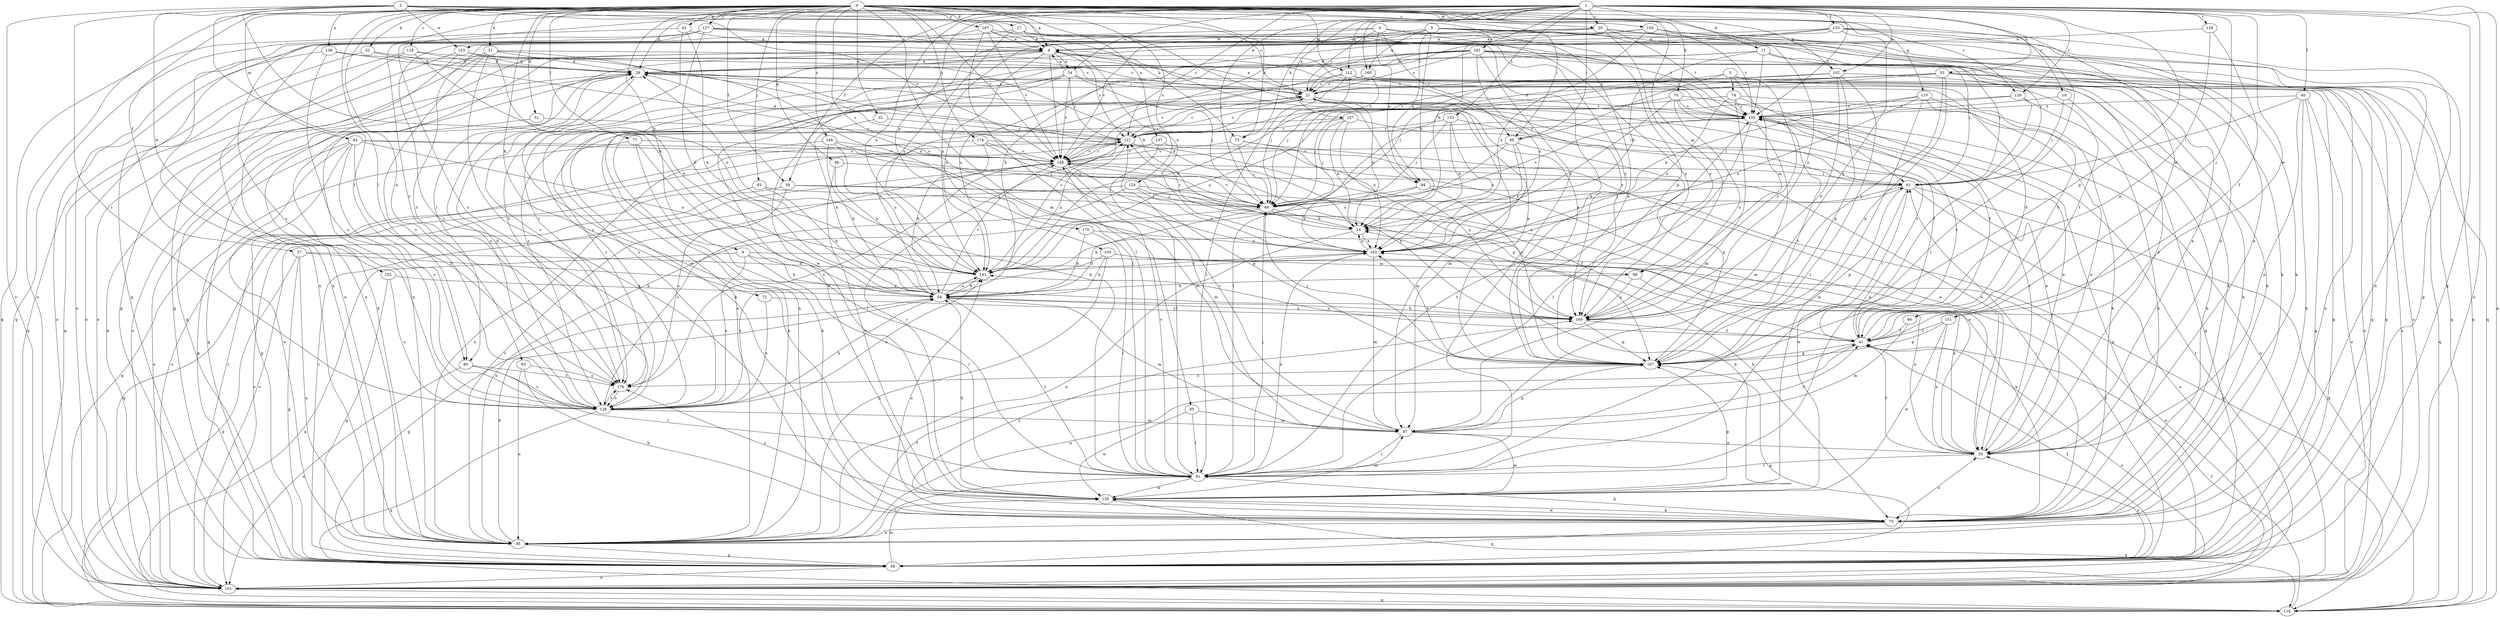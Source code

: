 strict digraph  {
0;
1;
2;
3;
4;
5;
6;
9;
11;
14;
16;
20;
21;
27;
28;
31;
32;
34;
35;
37;
39;
40;
41;
42;
46;
48;
51;
52;
53;
54;
60;
61;
63;
66;
68;
70;
72;
73;
74;
75;
77;
80;
81;
84;
85;
86;
87;
93;
94;
95;
101;
102;
104;
107;
110;
112;
114;
118;
120;
121;
124;
127;
128;
129;
132;
133;
135;
137;
138;
141;
146;
148;
150;
151;
152;
153;
155;
157;
160;
161;
162;
167;
169;
170;
174;
176;
0 -> 6  [label=a];
0 -> 9  [label=b];
0 -> 16  [label=c];
0 -> 27  [label=d];
0 -> 31  [label=e];
0 -> 32  [label=e];
0 -> 37  [label=f];
0 -> 39  [label=f];
0 -> 42  [label=g];
0 -> 46  [label=g];
0 -> 51  [label=h];
0 -> 52  [label=h];
0 -> 60  [label=i];
0 -> 63  [label=j];
0 -> 70  [label=k];
0 -> 72  [label=k];
0 -> 73  [label=k];
0 -> 77  [label=l];
0 -> 80  [label=l];
0 -> 84  [label=m];
0 -> 85  [label=m];
0 -> 86  [label=m];
0 -> 93  [label=n];
0 -> 101  [label=o];
0 -> 102  [label=p];
0 -> 110  [label=q];
0 -> 112  [label=q];
0 -> 118  [label=r];
0 -> 120  [label=r];
0 -> 124  [label=s];
0 -> 127  [label=s];
0 -> 137  [label=u];
0 -> 138  [label=u];
0 -> 146  [label=v];
0 -> 148  [label=v];
0 -> 150  [label=w];
0 -> 151  [label=w];
0 -> 167  [label=y];
0 -> 169  [label=y];
0 -> 170  [label=z];
0 -> 174  [label=z];
1 -> 11  [label=b];
1 -> 14  [label=b];
1 -> 20  [label=c];
1 -> 28  [label=d];
1 -> 34  [label=e];
1 -> 39  [label=f];
1 -> 40  [label=f];
1 -> 48  [label=g];
1 -> 53  [label=h];
1 -> 60  [label=i];
1 -> 66  [label=j];
1 -> 68  [label=j];
1 -> 73  [label=k];
1 -> 101  [label=o];
1 -> 102  [label=p];
1 -> 104  [label=p];
1 -> 107  [label=p];
1 -> 112  [label=q];
1 -> 114  [label=q];
1 -> 120  [label=r];
1 -> 121  [label=r];
1 -> 128  [label=s];
1 -> 129  [label=t];
1 -> 132  [label=t];
1 -> 133  [label=t];
1 -> 135  [label=t];
1 -> 141  [label=u];
1 -> 151  [label=w];
1 -> 157  [label=x];
1 -> 160  [label=x];
1 -> 176  [label=z];
2 -> 20  [label=c];
2 -> 21  [label=c];
2 -> 54  [label=h];
2 -> 73  [label=k];
2 -> 80  [label=l];
2 -> 94  [label=n];
2 -> 101  [label=o];
2 -> 107  [label=p];
2 -> 128  [label=s];
2 -> 148  [label=v];
2 -> 152  [label=w];
2 -> 153  [label=w];
3 -> 48  [label=g];
3 -> 60  [label=i];
3 -> 68  [label=j];
3 -> 74  [label=k];
3 -> 86  [label=m];
3 -> 169  [label=y];
4 -> 21  [label=c];
4 -> 60  [label=i];
4 -> 94  [label=n];
4 -> 107  [label=p];
4 -> 114  [label=q];
4 -> 128  [label=s];
4 -> 153  [label=w];
5 -> 14  [label=b];
5 -> 61  [label=i];
5 -> 75  [label=k];
5 -> 94  [label=n];
5 -> 114  [label=q];
5 -> 141  [label=u];
5 -> 148  [label=v];
5 -> 160  [label=x];
5 -> 161  [label=x];
6 -> 28  [label=d];
6 -> 34  [label=e];
6 -> 80  [label=l];
6 -> 95  [label=n];
6 -> 121  [label=r];
6 -> 135  [label=t];
6 -> 141  [label=u];
6 -> 148  [label=v];
6 -> 169  [label=y];
6 -> 176  [label=z];
9 -> 54  [label=h];
9 -> 81  [label=l];
9 -> 86  [label=m];
9 -> 114  [label=q];
9 -> 128  [label=s];
11 -> 14  [label=b];
11 -> 28  [label=d];
11 -> 61  [label=i];
11 -> 75  [label=k];
11 -> 135  [label=t];
11 -> 148  [label=v];
14 -> 28  [label=d];
14 -> 95  [label=n];
14 -> 121  [label=r];
14 -> 162  [label=x];
16 -> 61  [label=i];
16 -> 75  [label=k];
16 -> 135  [label=t];
20 -> 6  [label=a];
20 -> 35  [label=e];
20 -> 95  [label=n];
20 -> 114  [label=q];
20 -> 135  [label=t];
20 -> 155  [label=w];
20 -> 169  [label=y];
21 -> 6  [label=a];
21 -> 14  [label=b];
21 -> 41  [label=f];
21 -> 61  [label=i];
21 -> 87  [label=m];
21 -> 121  [label=r];
21 -> 128  [label=s];
21 -> 135  [label=t];
27 -> 6  [label=a];
27 -> 35  [label=e];
27 -> 101  [label=o];
27 -> 141  [label=u];
27 -> 169  [label=y];
28 -> 21  [label=c];
28 -> 48  [label=g];
28 -> 101  [label=o];
28 -> 107  [label=p];
28 -> 128  [label=s];
28 -> 176  [label=z];
31 -> 28  [label=d];
31 -> 48  [label=g];
31 -> 54  [label=h];
31 -> 75  [label=k];
31 -> 81  [label=l];
31 -> 101  [label=o];
31 -> 128  [label=s];
31 -> 135  [label=t];
32 -> 54  [label=h];
32 -> 121  [label=r];
34 -> 6  [label=a];
34 -> 21  [label=c];
34 -> 68  [label=j];
34 -> 75  [label=k];
34 -> 121  [label=r];
34 -> 128  [label=s];
34 -> 148  [label=v];
34 -> 155  [label=w];
35 -> 41  [label=f];
35 -> 81  [label=l];
35 -> 135  [label=t];
35 -> 162  [label=x];
37 -> 48  [label=g];
37 -> 95  [label=n];
37 -> 114  [label=q];
37 -> 141  [label=u];
37 -> 169  [label=y];
39 -> 41  [label=f];
39 -> 68  [label=j];
39 -> 114  [label=q];
39 -> 176  [label=z];
40 -> 35  [label=e];
40 -> 48  [label=g];
40 -> 61  [label=i];
40 -> 75  [label=k];
40 -> 101  [label=o];
40 -> 135  [label=t];
41 -> 21  [label=c];
41 -> 28  [label=d];
41 -> 61  [label=i];
41 -> 95  [label=n];
41 -> 101  [label=o];
41 -> 107  [label=p];
41 -> 135  [label=t];
41 -> 141  [label=u];
42 -> 6  [label=a];
42 -> 54  [label=h];
42 -> 114  [label=q];
42 -> 155  [label=w];
46 -> 61  [label=i];
46 -> 141  [label=u];
46 -> 155  [label=w];
48 -> 14  [label=b];
48 -> 35  [label=e];
48 -> 41  [label=f];
48 -> 101  [label=o];
48 -> 107  [label=p];
48 -> 148  [label=v];
48 -> 155  [label=w];
51 -> 48  [label=g];
51 -> 121  [label=r];
52 -> 28  [label=d];
52 -> 114  [label=q];
52 -> 162  [label=x];
53 -> 21  [label=c];
53 -> 48  [label=g];
53 -> 68  [label=j];
53 -> 95  [label=n];
53 -> 107  [label=p];
53 -> 114  [label=q];
53 -> 121  [label=r];
53 -> 141  [label=u];
53 -> 169  [label=y];
54 -> 21  [label=c];
54 -> 48  [label=g];
54 -> 81  [label=l];
54 -> 87  [label=m];
54 -> 141  [label=u];
54 -> 148  [label=v];
54 -> 169  [label=y];
60 -> 87  [label=m];
60 -> 107  [label=p];
60 -> 141  [label=u];
60 -> 148  [label=v];
60 -> 162  [label=x];
61 -> 68  [label=j];
61 -> 101  [label=o];
61 -> 107  [label=p];
61 -> 114  [label=q];
61 -> 141  [label=u];
61 -> 155  [label=w];
63 -> 54  [label=h];
63 -> 68  [label=j];
63 -> 101  [label=o];
66 -> 41  [label=f];
66 -> 87  [label=m];
68 -> 14  [label=b];
68 -> 54  [label=h];
68 -> 75  [label=k];
68 -> 95  [label=n];
68 -> 135  [label=t];
68 -> 148  [label=v];
70 -> 35  [label=e];
70 -> 41  [label=f];
70 -> 81  [label=l];
70 -> 135  [label=t];
70 -> 162  [label=x];
70 -> 169  [label=y];
72 -> 128  [label=s];
72 -> 169  [label=y];
73 -> 35  [label=e];
73 -> 68  [label=j];
73 -> 148  [label=v];
73 -> 169  [label=y];
74 -> 48  [label=g];
74 -> 61  [label=i];
74 -> 87  [label=m];
74 -> 135  [label=t];
74 -> 141  [label=u];
74 -> 162  [label=x];
75 -> 35  [label=e];
75 -> 48  [label=g];
75 -> 61  [label=i];
75 -> 95  [label=n];
75 -> 141  [label=u];
75 -> 155  [label=w];
75 -> 169  [label=y];
77 -> 75  [label=k];
77 -> 81  [label=l];
77 -> 114  [label=q];
77 -> 148  [label=v];
80 -> 81  [label=l];
80 -> 101  [label=o];
80 -> 128  [label=s];
80 -> 176  [label=z];
81 -> 28  [label=d];
81 -> 68  [label=j];
81 -> 75  [label=k];
81 -> 135  [label=t];
81 -> 148  [label=v];
81 -> 155  [label=w];
81 -> 162  [label=x];
84 -> 48  [label=g];
84 -> 87  [label=m];
84 -> 95  [label=n];
84 -> 101  [label=o];
84 -> 128  [label=s];
84 -> 141  [label=u];
84 -> 148  [label=v];
84 -> 176  [label=z];
85 -> 81  [label=l];
85 -> 87  [label=m];
85 -> 155  [label=w];
86 -> 35  [label=e];
86 -> 54  [label=h];
86 -> 169  [label=y];
87 -> 35  [label=e];
87 -> 41  [label=f];
87 -> 81  [label=l];
87 -> 107  [label=p];
87 -> 121  [label=r];
87 -> 155  [label=w];
93 -> 75  [label=k];
93 -> 95  [label=n];
93 -> 176  [label=z];
94 -> 68  [label=j];
94 -> 114  [label=q];
94 -> 162  [label=x];
94 -> 169  [label=y];
95 -> 6  [label=a];
95 -> 28  [label=d];
95 -> 41  [label=f];
95 -> 48  [label=g];
95 -> 54  [label=h];
95 -> 81  [label=l];
95 -> 148  [label=v];
101 -> 28  [label=d];
101 -> 114  [label=q];
101 -> 121  [label=r];
101 -> 135  [label=t];
102 -> 21  [label=c];
102 -> 41  [label=f];
102 -> 68  [label=j];
102 -> 81  [label=l];
102 -> 95  [label=n];
102 -> 107  [label=p];
102 -> 169  [label=y];
104 -> 54  [label=h];
104 -> 75  [label=k];
104 -> 95  [label=n];
104 -> 101  [label=o];
104 -> 141  [label=u];
107 -> 6  [label=a];
107 -> 68  [label=j];
107 -> 135  [label=t];
107 -> 162  [label=x];
107 -> 176  [label=z];
110 -> 14  [label=b];
110 -> 35  [label=e];
110 -> 75  [label=k];
110 -> 135  [label=t];
110 -> 155  [label=w];
110 -> 162  [label=x];
112 -> 21  [label=c];
112 -> 41  [label=f];
112 -> 48  [label=g];
112 -> 68  [label=j];
112 -> 81  [label=l];
112 -> 101  [label=o];
112 -> 148  [label=v];
114 -> 41  [label=f];
118 -> 21  [label=c];
118 -> 28  [label=d];
118 -> 48  [label=g];
118 -> 101  [label=o];
118 -> 141  [label=u];
120 -> 68  [label=j];
120 -> 75  [label=k];
120 -> 81  [label=l];
120 -> 135  [label=t];
121 -> 21  [label=c];
121 -> 28  [label=d];
121 -> 101  [label=o];
121 -> 107  [label=p];
121 -> 141  [label=u];
121 -> 148  [label=v];
124 -> 35  [label=e];
124 -> 68  [label=j];
124 -> 101  [label=o];
124 -> 128  [label=s];
124 -> 162  [label=x];
127 -> 6  [label=a];
127 -> 54  [label=h];
127 -> 95  [label=n];
127 -> 107  [label=p];
127 -> 114  [label=q];
127 -> 128  [label=s];
127 -> 169  [label=y];
128 -> 28  [label=d];
128 -> 54  [label=h];
128 -> 87  [label=m];
128 -> 114  [label=q];
128 -> 141  [label=u];
128 -> 162  [label=x];
128 -> 176  [label=z];
129 -> 6  [label=a];
129 -> 41  [label=f];
129 -> 107  [label=p];
132 -> 14  [label=b];
132 -> 61  [label=i];
132 -> 68  [label=j];
132 -> 121  [label=r];
132 -> 162  [label=x];
133 -> 6  [label=a];
133 -> 21  [label=c];
133 -> 28  [label=d];
133 -> 48  [label=g];
133 -> 81  [label=l];
133 -> 95  [label=n];
133 -> 169  [label=y];
133 -> 176  [label=z];
135 -> 28  [label=d];
135 -> 48  [label=g];
135 -> 81  [label=l];
135 -> 87  [label=m];
135 -> 95  [label=n];
135 -> 101  [label=o];
135 -> 121  [label=r];
137 -> 35  [label=e];
137 -> 81  [label=l];
137 -> 148  [label=v];
138 -> 21  [label=c];
138 -> 28  [label=d];
138 -> 101  [label=o];
138 -> 128  [label=s];
141 -> 21  [label=c];
141 -> 54  [label=h];
146 -> 48  [label=g];
146 -> 54  [label=h];
146 -> 68  [label=j];
146 -> 141  [label=u];
146 -> 148  [label=v];
148 -> 61  [label=i];
148 -> 87  [label=m];
148 -> 107  [label=p];
148 -> 121  [label=r];
148 -> 169  [label=y];
148 -> 176  [label=z];
150 -> 6  [label=a];
150 -> 35  [label=e];
150 -> 54  [label=h];
150 -> 75  [label=k];
150 -> 135  [label=t];
150 -> 162  [label=x];
151 -> 35  [label=e];
151 -> 41  [label=f];
151 -> 107  [label=p];
151 -> 155  [label=w];
152 -> 48  [label=g];
152 -> 54  [label=h];
152 -> 128  [label=s];
153 -> 14  [label=b];
153 -> 28  [label=d];
153 -> 68  [label=j];
153 -> 95  [label=n];
153 -> 114  [label=q];
155 -> 14  [label=b];
155 -> 54  [label=h];
155 -> 75  [label=k];
155 -> 87  [label=m];
155 -> 107  [label=p];
155 -> 114  [label=q];
155 -> 121  [label=r];
155 -> 176  [label=z];
157 -> 14  [label=b];
157 -> 35  [label=e];
157 -> 68  [label=j];
157 -> 121  [label=r];
157 -> 162  [label=x];
157 -> 176  [label=z];
160 -> 21  [label=c];
160 -> 75  [label=k];
160 -> 95  [label=n];
160 -> 101  [label=o];
160 -> 121  [label=r];
161 -> 21  [label=c];
161 -> 28  [label=d];
161 -> 35  [label=e];
161 -> 61  [label=i];
161 -> 75  [label=k];
161 -> 81  [label=l];
161 -> 101  [label=o];
161 -> 128  [label=s];
161 -> 141  [label=u];
161 -> 162  [label=x];
161 -> 176  [label=z];
162 -> 14  [label=b];
162 -> 61  [label=i];
162 -> 87  [label=m];
162 -> 141  [label=u];
167 -> 6  [label=a];
167 -> 48  [label=g];
167 -> 81  [label=l];
167 -> 135  [label=t];
167 -> 148  [label=v];
167 -> 162  [label=x];
169 -> 41  [label=f];
169 -> 54  [label=h];
169 -> 107  [label=p];
170 -> 54  [label=h];
170 -> 81  [label=l];
170 -> 162  [label=x];
174 -> 35  [label=e];
174 -> 54  [label=h];
174 -> 68  [label=j];
174 -> 95  [label=n];
174 -> 148  [label=v];
176 -> 128  [label=s];
}
